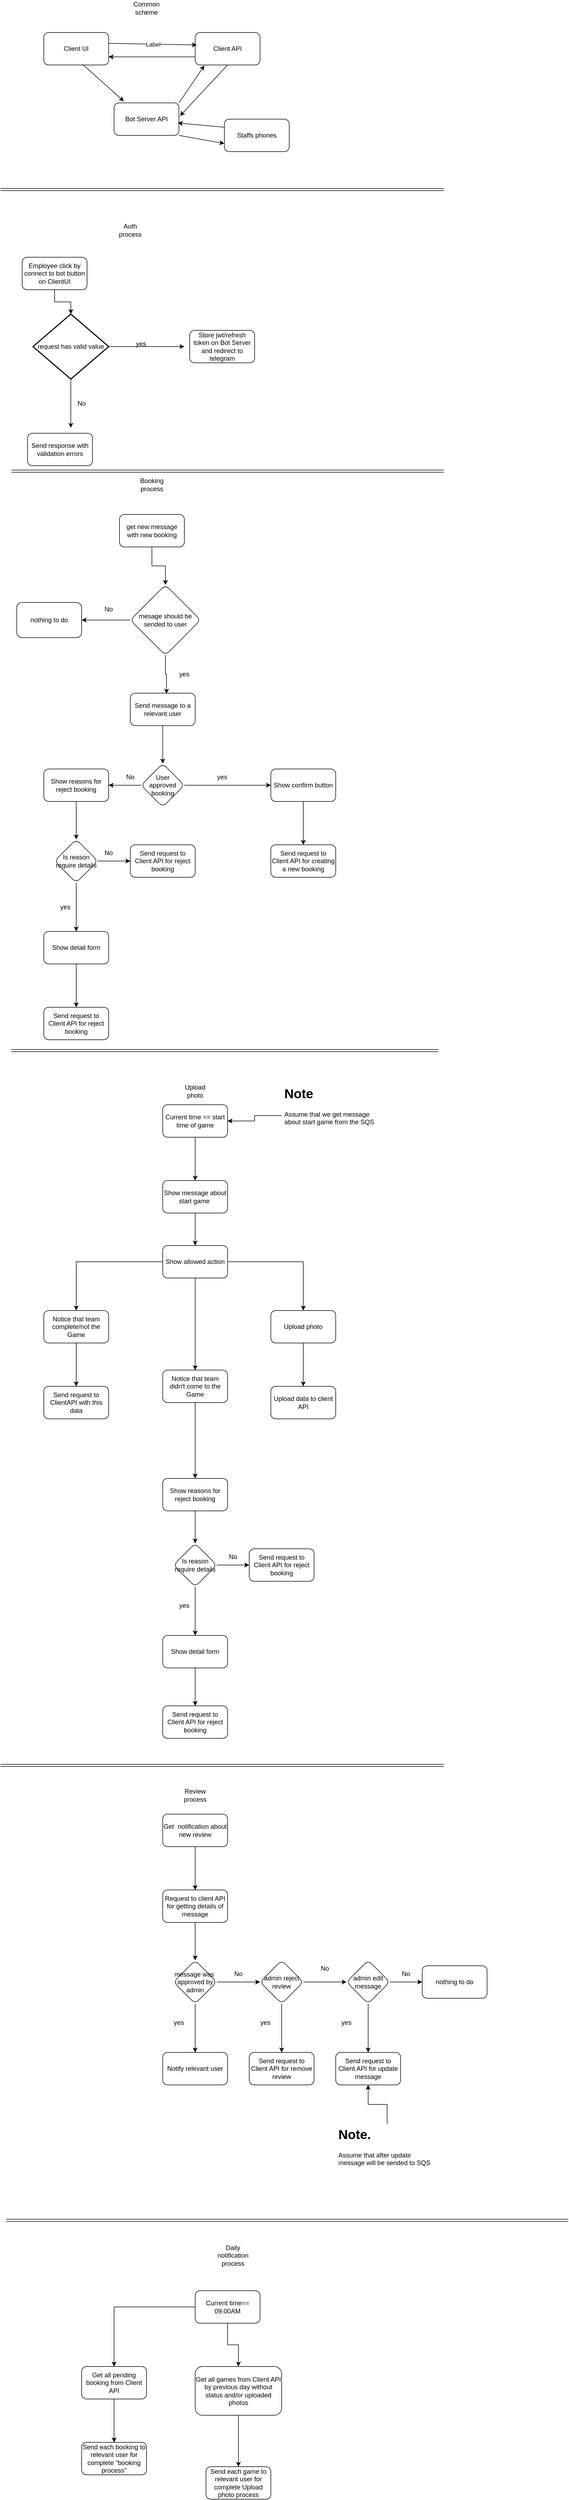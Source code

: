 <mxfile version="21.8.2" type="google">
  <diagram id="C5RBs43oDa-KdzZeNtuy" name="Page-1">
    <mxGraphModel grid="1" page="1" gridSize="10" guides="1" tooltips="1" connect="1" arrows="1" fold="1" pageScale="1" pageWidth="1169" pageHeight="827" math="0" shadow="0">
      <root>
        <mxCell id="WIyWlLk6GJQsqaUBKTNV-0" />
        <mxCell id="WIyWlLk6GJQsqaUBKTNV-1" parent="WIyWlLk6GJQsqaUBKTNV-0" />
        <mxCell id="FS3Y1KmTbafe_oAvJaHa-1" value="Client UI" style="rounded=1;whiteSpace=wrap;html=1;" vertex="1" parent="WIyWlLk6GJQsqaUBKTNV-1">
          <mxGeometry x="80" y="110" width="120" height="60" as="geometry" />
        </mxCell>
        <mxCell id="FS3Y1KmTbafe_oAvJaHa-2" value="Client API" style="rounded=1;whiteSpace=wrap;html=1;" vertex="1" parent="WIyWlLk6GJQsqaUBKTNV-1">
          <mxGeometry x="360" y="110" width="120" height="60" as="geometry" />
        </mxCell>
        <mxCell id="FS3Y1KmTbafe_oAvJaHa-3" value="Bot Server API" style="rounded=1;whiteSpace=wrap;html=1;" vertex="1" parent="WIyWlLk6GJQsqaUBKTNV-1">
          <mxGeometry x="210" y="240" width="120" height="60" as="geometry" />
        </mxCell>
        <mxCell id="FS3Y1KmTbafe_oAvJaHa-4" value="" style="endArrow=classic;html=1;rounded=0;entryX=0.025;entryY=0.383;entryDx=0;entryDy=0;entryPerimeter=0;" edge="1" parent="WIyWlLk6GJQsqaUBKTNV-1" target="FS3Y1KmTbafe_oAvJaHa-2">
          <mxGeometry relative="1" as="geometry">
            <mxPoint x="200" y="130" as="sourcePoint" />
            <mxPoint x="300" y="130" as="targetPoint" />
          </mxGeometry>
        </mxCell>
        <mxCell id="FS3Y1KmTbafe_oAvJaHa-5" value="Label" style="edgeLabel;resizable=0;html=1;align=center;verticalAlign=middle;" connectable="0" vertex="1" parent="FS3Y1KmTbafe_oAvJaHa-4">
          <mxGeometry relative="1" as="geometry" />
        </mxCell>
        <mxCell id="FS3Y1KmTbafe_oAvJaHa-6" value="" style="endArrow=classic;html=1;rounded=0;exitX=0;exitY=0.75;exitDx=0;exitDy=0;entryX=1;entryY=0.75;entryDx=0;entryDy=0;" edge="1" parent="WIyWlLk6GJQsqaUBKTNV-1" source="FS3Y1KmTbafe_oAvJaHa-2" target="FS3Y1KmTbafe_oAvJaHa-1">
          <mxGeometry width="50" height="50" relative="1" as="geometry">
            <mxPoint x="240" y="210" as="sourcePoint" />
            <mxPoint x="200" y="220" as="targetPoint" />
          </mxGeometry>
        </mxCell>
        <mxCell id="FS3Y1KmTbafe_oAvJaHa-7" value="" style="endArrow=classic;html=1;rounded=0;exitX=0.6;exitY=0.983;exitDx=0;exitDy=0;exitPerimeter=0;entryX=0.15;entryY=-0.05;entryDx=0;entryDy=0;entryPerimeter=0;" edge="1" parent="WIyWlLk6GJQsqaUBKTNV-1" source="FS3Y1KmTbafe_oAvJaHa-1" target="FS3Y1KmTbafe_oAvJaHa-3">
          <mxGeometry width="50" height="50" relative="1" as="geometry">
            <mxPoint x="100" y="270" as="sourcePoint" />
            <mxPoint x="150" y="220" as="targetPoint" />
          </mxGeometry>
        </mxCell>
        <mxCell id="FS3Y1KmTbafe_oAvJaHa-8" value="" style="endArrow=classic;html=1;rounded=0;exitX=1;exitY=0;exitDx=0;exitDy=0;entryX=0.142;entryY=1.017;entryDx=0;entryDy=0;entryPerimeter=0;" edge="1" parent="WIyWlLk6GJQsqaUBKTNV-1" source="FS3Y1KmTbafe_oAvJaHa-3" target="FS3Y1KmTbafe_oAvJaHa-2">
          <mxGeometry width="50" height="50" relative="1" as="geometry">
            <mxPoint x="390" y="460" as="sourcePoint" />
            <mxPoint x="440" y="410" as="targetPoint" />
          </mxGeometry>
        </mxCell>
        <mxCell id="FS3Y1KmTbafe_oAvJaHa-9" value="" style="endArrow=classic;html=1;rounded=0;exitX=0.5;exitY=1;exitDx=0;exitDy=0;entryX=1.017;entryY=0.4;entryDx=0;entryDy=0;entryPerimeter=0;" edge="1" parent="WIyWlLk6GJQsqaUBKTNV-1" source="FS3Y1KmTbafe_oAvJaHa-2" target="FS3Y1KmTbafe_oAvJaHa-3">
          <mxGeometry width="50" height="50" relative="1" as="geometry">
            <mxPoint x="360" y="460" as="sourcePoint" />
            <mxPoint x="410" y="410" as="targetPoint" />
          </mxGeometry>
        </mxCell>
        <mxCell id="FS3Y1KmTbafe_oAvJaHa-10" value="Staffs phones" style="rounded=1;whiteSpace=wrap;html=1;" vertex="1" parent="WIyWlLk6GJQsqaUBKTNV-1">
          <mxGeometry x="414" y="270" width="120" height="60" as="geometry" />
        </mxCell>
        <mxCell id="FS3Y1KmTbafe_oAvJaHa-11" value="" style="endArrow=classic;html=1;rounded=0;exitX=1;exitY=1;exitDx=0;exitDy=0;entryX=0;entryY=0.75;entryDx=0;entryDy=0;" edge="1" parent="WIyWlLk6GJQsqaUBKTNV-1" source="FS3Y1KmTbafe_oAvJaHa-3" target="FS3Y1KmTbafe_oAvJaHa-10">
          <mxGeometry width="50" height="50" relative="1" as="geometry">
            <mxPoint x="340" y="430" as="sourcePoint" />
            <mxPoint x="390" y="380" as="targetPoint" />
          </mxGeometry>
        </mxCell>
        <mxCell id="FS3Y1KmTbafe_oAvJaHa-12" value="" style="endArrow=classic;html=1;rounded=0;exitX=0;exitY=0.25;exitDx=0;exitDy=0;entryX=0.983;entryY=0.617;entryDx=0;entryDy=0;entryPerimeter=0;" edge="1" parent="WIyWlLk6GJQsqaUBKTNV-1" source="FS3Y1KmTbafe_oAvJaHa-10" target="FS3Y1KmTbafe_oAvJaHa-3">
          <mxGeometry width="50" height="50" relative="1" as="geometry">
            <mxPoint x="240" y="480" as="sourcePoint" />
            <mxPoint x="290" y="430" as="targetPoint" />
          </mxGeometry>
        </mxCell>
        <mxCell id="FS3Y1KmTbafe_oAvJaHa-13" value="Common scheme" style="text;html=1;strokeColor=none;fillColor=none;align=center;verticalAlign=middle;whiteSpace=wrap;rounded=0;" vertex="1" parent="WIyWlLk6GJQsqaUBKTNV-1">
          <mxGeometry x="240" y="50" width="60" height="30" as="geometry" />
        </mxCell>
        <mxCell id="FS3Y1KmTbafe_oAvJaHa-14" value="Auth process" style="text;html=1;strokeColor=none;fillColor=none;align=center;verticalAlign=middle;whiteSpace=wrap;rounded=0;" vertex="1" parent="WIyWlLk6GJQsqaUBKTNV-1">
          <mxGeometry x="210" y="460" width="60" height="30" as="geometry" />
        </mxCell>
        <mxCell id="FS3Y1KmTbafe_oAvJaHa-24" style="edgeStyle=orthogonalEdgeStyle;rounded=0;orthogonalLoop=1;jettySize=auto;html=1;" edge="1" parent="WIyWlLk6GJQsqaUBKTNV-1" source="FS3Y1KmTbafe_oAvJaHa-15" target="FS3Y1KmTbafe_oAvJaHa-17">
          <mxGeometry relative="1" as="geometry" />
        </mxCell>
        <mxCell id="FS3Y1KmTbafe_oAvJaHa-15" value="Employee click by connect to bot button on ClientUI" style="rounded=1;whiteSpace=wrap;html=1;" vertex="1" parent="WIyWlLk6GJQsqaUBKTNV-1">
          <mxGeometry x="40" y="525" width="120" height="60" as="geometry" />
        </mxCell>
        <mxCell id="FS3Y1KmTbafe_oAvJaHa-18" style="edgeStyle=orthogonalEdgeStyle;rounded=0;orthogonalLoop=1;jettySize=auto;html=1;" edge="1" parent="WIyWlLk6GJQsqaUBKTNV-1" source="FS3Y1KmTbafe_oAvJaHa-17">
          <mxGeometry relative="1" as="geometry">
            <mxPoint x="340" y="690" as="targetPoint" />
          </mxGeometry>
        </mxCell>
        <mxCell id="FS3Y1KmTbafe_oAvJaHa-19" style="edgeStyle=orthogonalEdgeStyle;rounded=0;orthogonalLoop=1;jettySize=auto;html=1;exitX=0.5;exitY=1;exitDx=0;exitDy=0;exitPerimeter=0;" edge="1" parent="WIyWlLk6GJQsqaUBKTNV-1" source="FS3Y1KmTbafe_oAvJaHa-17">
          <mxGeometry relative="1" as="geometry">
            <mxPoint x="130" y="840" as="targetPoint" />
          </mxGeometry>
        </mxCell>
        <mxCell id="FS3Y1KmTbafe_oAvJaHa-17" value="request has valid value" style="strokeWidth=2;html=1;shape=mxgraph.flowchart.decision;whiteSpace=wrap;" vertex="1" parent="WIyWlLk6GJQsqaUBKTNV-1">
          <mxGeometry x="60" y="630" width="140" height="120" as="geometry" />
        </mxCell>
        <mxCell id="FS3Y1KmTbafe_oAvJaHa-20" value="yes" style="text;html=1;strokeColor=none;fillColor=none;align=center;verticalAlign=middle;whiteSpace=wrap;rounded=0;" vertex="1" parent="WIyWlLk6GJQsqaUBKTNV-1">
          <mxGeometry x="230" y="670" width="60" height="30" as="geometry" />
        </mxCell>
        <mxCell id="FS3Y1KmTbafe_oAvJaHa-23" value="No" style="text;html=1;strokeColor=none;fillColor=none;align=center;verticalAlign=middle;whiteSpace=wrap;rounded=0;" vertex="1" parent="WIyWlLk6GJQsqaUBKTNV-1">
          <mxGeometry x="120" y="780" width="60" height="30" as="geometry" />
        </mxCell>
        <mxCell id="FS3Y1KmTbafe_oAvJaHa-25" value="Send response with validation errors" style="rounded=1;whiteSpace=wrap;html=1;" vertex="1" parent="WIyWlLk6GJQsqaUBKTNV-1">
          <mxGeometry x="50" y="850" width="120" height="60" as="geometry" />
        </mxCell>
        <mxCell id="FS3Y1KmTbafe_oAvJaHa-26" value="Store jwt/refresh token on Bot Server and redirect to telegram" style="rounded=1;whiteSpace=wrap;html=1;" vertex="1" parent="WIyWlLk6GJQsqaUBKTNV-1">
          <mxGeometry x="350" y="660" width="120" height="60" as="geometry" />
        </mxCell>
        <mxCell id="FS3Y1KmTbafe_oAvJaHa-27" value="Booking process" style="text;html=1;strokeColor=none;fillColor=none;align=center;verticalAlign=middle;whiteSpace=wrap;rounded=0;" vertex="1" parent="WIyWlLk6GJQsqaUBKTNV-1">
          <mxGeometry x="250" y="930" width="60" height="30" as="geometry" />
        </mxCell>
        <mxCell id="FS3Y1KmTbafe_oAvJaHa-30" value="" style="edgeStyle=orthogonalEdgeStyle;rounded=0;orthogonalLoop=1;jettySize=auto;html=1;" edge="1" parent="WIyWlLk6GJQsqaUBKTNV-1" source="FS3Y1KmTbafe_oAvJaHa-28" target="FS3Y1KmTbafe_oAvJaHa-29">
          <mxGeometry relative="1" as="geometry" />
        </mxCell>
        <mxCell id="FS3Y1KmTbafe_oAvJaHa-28" value="get new message with new booking" style="rounded=1;whiteSpace=wrap;html=1;" vertex="1" parent="WIyWlLk6GJQsqaUBKTNV-1">
          <mxGeometry x="220" y="1000" width="120" height="60" as="geometry" />
        </mxCell>
        <mxCell id="FS3Y1KmTbafe_oAvJaHa-31" style="edgeStyle=orthogonalEdgeStyle;rounded=0;orthogonalLoop=1;jettySize=auto;html=1;entryX=0.558;entryY=0.017;entryDx=0;entryDy=0;entryPerimeter=0;" edge="1" parent="WIyWlLk6GJQsqaUBKTNV-1" source="FS3Y1KmTbafe_oAvJaHa-29" target="FS3Y1KmTbafe_oAvJaHa-34">
          <mxGeometry relative="1" as="geometry">
            <mxPoint x="460" y="1195" as="targetPoint" />
          </mxGeometry>
        </mxCell>
        <mxCell id="FS3Y1KmTbafe_oAvJaHa-37" value="" style="edgeStyle=orthogonalEdgeStyle;rounded=0;orthogonalLoop=1;jettySize=auto;html=1;" edge="1" parent="WIyWlLk6GJQsqaUBKTNV-1" source="FS3Y1KmTbafe_oAvJaHa-29" target="FS3Y1KmTbafe_oAvJaHa-36">
          <mxGeometry relative="1" as="geometry" />
        </mxCell>
        <mxCell id="FS3Y1KmTbafe_oAvJaHa-29" value="mesage should be sended to user" style="rhombus;whiteSpace=wrap;html=1;rounded=1;" vertex="1" parent="WIyWlLk6GJQsqaUBKTNV-1">
          <mxGeometry x="240" y="1130" width="130" height="130" as="geometry" />
        </mxCell>
        <mxCell id="FS3Y1KmTbafe_oAvJaHa-40" value="" style="edgeStyle=orthogonalEdgeStyle;rounded=0;orthogonalLoop=1;jettySize=auto;html=1;" edge="1" parent="WIyWlLk6GJQsqaUBKTNV-1" source="FS3Y1KmTbafe_oAvJaHa-34" target="FS3Y1KmTbafe_oAvJaHa-39">
          <mxGeometry relative="1" as="geometry" />
        </mxCell>
        <mxCell id="FS3Y1KmTbafe_oAvJaHa-34" value="Send message to a relevant user" style="rounded=1;whiteSpace=wrap;html=1;" vertex="1" parent="WIyWlLk6GJQsqaUBKTNV-1">
          <mxGeometry x="240" y="1330" width="120" height="60" as="geometry" />
        </mxCell>
        <mxCell id="FS3Y1KmTbafe_oAvJaHa-35" value="yes" style="text;html=1;strokeColor=none;fillColor=none;align=center;verticalAlign=middle;whiteSpace=wrap;rounded=0;" vertex="1" parent="WIyWlLk6GJQsqaUBKTNV-1">
          <mxGeometry x="310" y="1280" width="60" height="30" as="geometry" />
        </mxCell>
        <mxCell id="FS3Y1KmTbafe_oAvJaHa-36" value="nothing to do" style="whiteSpace=wrap;html=1;rounded=1;" vertex="1" parent="WIyWlLk6GJQsqaUBKTNV-1">
          <mxGeometry x="30" y="1162.5" width="120" height="65" as="geometry" />
        </mxCell>
        <mxCell id="FS3Y1KmTbafe_oAvJaHa-38" value="No" style="text;html=1;strokeColor=none;fillColor=none;align=center;verticalAlign=middle;whiteSpace=wrap;rounded=0;" vertex="1" parent="WIyWlLk6GJQsqaUBKTNV-1">
          <mxGeometry x="170" y="1160" width="60" height="30" as="geometry" />
        </mxCell>
        <mxCell id="FS3Y1KmTbafe_oAvJaHa-42" value="" style="edgeStyle=orthogonalEdgeStyle;rounded=0;orthogonalLoop=1;jettySize=auto;html=1;" edge="1" parent="WIyWlLk6GJQsqaUBKTNV-1" source="FS3Y1KmTbafe_oAvJaHa-39" target="FS3Y1KmTbafe_oAvJaHa-41">
          <mxGeometry relative="1" as="geometry" />
        </mxCell>
        <mxCell id="FS3Y1KmTbafe_oAvJaHa-56" value="" style="edgeStyle=orthogonalEdgeStyle;rounded=0;orthogonalLoop=1;jettySize=auto;html=1;" edge="1" parent="WIyWlLk6GJQsqaUBKTNV-1" source="FS3Y1KmTbafe_oAvJaHa-39" target="FS3Y1KmTbafe_oAvJaHa-55">
          <mxGeometry relative="1" as="geometry" />
        </mxCell>
        <mxCell id="FS3Y1KmTbafe_oAvJaHa-39" value="User approved booking" style="rhombus;whiteSpace=wrap;html=1;rounded=1;" vertex="1" parent="WIyWlLk6GJQsqaUBKTNV-1">
          <mxGeometry x="260" y="1460" width="80" height="80" as="geometry" />
        </mxCell>
        <mxCell id="FS3Y1KmTbafe_oAvJaHa-46" value="" style="edgeStyle=orthogonalEdgeStyle;rounded=0;orthogonalLoop=1;jettySize=auto;html=1;" edge="1" parent="WIyWlLk6GJQsqaUBKTNV-1" source="FS3Y1KmTbafe_oAvJaHa-41" target="FS3Y1KmTbafe_oAvJaHa-45">
          <mxGeometry relative="1" as="geometry" />
        </mxCell>
        <mxCell id="FS3Y1KmTbafe_oAvJaHa-41" value="Show reasons for reject booking" style="whiteSpace=wrap;html=1;rounded=1;" vertex="1" parent="WIyWlLk6GJQsqaUBKTNV-1">
          <mxGeometry x="80" y="1470" width="120" height="60" as="geometry" />
        </mxCell>
        <mxCell id="FS3Y1KmTbafe_oAvJaHa-48" value="" style="edgeStyle=orthogonalEdgeStyle;rounded=0;orthogonalLoop=1;jettySize=auto;html=1;" edge="1" parent="WIyWlLk6GJQsqaUBKTNV-1" source="FS3Y1KmTbafe_oAvJaHa-45" target="FS3Y1KmTbafe_oAvJaHa-47">
          <mxGeometry relative="1" as="geometry" />
        </mxCell>
        <mxCell id="FS3Y1KmTbafe_oAvJaHa-51" value="" style="edgeStyle=orthogonalEdgeStyle;rounded=0;orthogonalLoop=1;jettySize=auto;html=1;" edge="1" parent="WIyWlLk6GJQsqaUBKTNV-1" source="FS3Y1KmTbafe_oAvJaHa-45" target="FS3Y1KmTbafe_oAvJaHa-50">
          <mxGeometry relative="1" as="geometry" />
        </mxCell>
        <mxCell id="FS3Y1KmTbafe_oAvJaHa-45" value="Is reason require details" style="rhombus;whiteSpace=wrap;html=1;rounded=1;" vertex="1" parent="WIyWlLk6GJQsqaUBKTNV-1">
          <mxGeometry x="100" y="1600" width="80" height="80" as="geometry" />
        </mxCell>
        <mxCell id="FS3Y1KmTbafe_oAvJaHa-47" value="Send request to Client API for reject booking" style="whiteSpace=wrap;html=1;rounded=1;" vertex="1" parent="WIyWlLk6GJQsqaUBKTNV-1">
          <mxGeometry x="240" y="1610" width="120" height="60" as="geometry" />
        </mxCell>
        <mxCell id="FS3Y1KmTbafe_oAvJaHa-49" value="No" style="text;html=1;strokeColor=none;fillColor=none;align=center;verticalAlign=middle;whiteSpace=wrap;rounded=0;" vertex="1" parent="WIyWlLk6GJQsqaUBKTNV-1">
          <mxGeometry x="170" y="1610" width="60" height="30" as="geometry" />
        </mxCell>
        <mxCell id="FS3Y1KmTbafe_oAvJaHa-53" value="" style="edgeStyle=orthogonalEdgeStyle;rounded=0;orthogonalLoop=1;jettySize=auto;html=1;" edge="1" parent="WIyWlLk6GJQsqaUBKTNV-1" source="FS3Y1KmTbafe_oAvJaHa-50" target="FS3Y1KmTbafe_oAvJaHa-52">
          <mxGeometry relative="1" as="geometry" />
        </mxCell>
        <mxCell id="FS3Y1KmTbafe_oAvJaHa-50" value="Show detail form" style="whiteSpace=wrap;html=1;rounded=1;" vertex="1" parent="WIyWlLk6GJQsqaUBKTNV-1">
          <mxGeometry x="80" y="1770" width="120" height="60" as="geometry" />
        </mxCell>
        <mxCell id="FS3Y1KmTbafe_oAvJaHa-52" value="Send request to Client API for reject booking" style="whiteSpace=wrap;html=1;rounded=1;" vertex="1" parent="WIyWlLk6GJQsqaUBKTNV-1">
          <mxGeometry x="80" y="1910" width="120" height="60" as="geometry" />
        </mxCell>
        <mxCell id="FS3Y1KmTbafe_oAvJaHa-54" value="No" style="text;html=1;strokeColor=none;fillColor=none;align=center;verticalAlign=middle;whiteSpace=wrap;rounded=0;" vertex="1" parent="WIyWlLk6GJQsqaUBKTNV-1">
          <mxGeometry x="210" y="1470" width="60" height="30" as="geometry" />
        </mxCell>
        <mxCell id="FS3Y1KmTbafe_oAvJaHa-59" value="" style="edgeStyle=orthogonalEdgeStyle;rounded=0;orthogonalLoop=1;jettySize=auto;html=1;" edge="1" parent="WIyWlLk6GJQsqaUBKTNV-1" source="FS3Y1KmTbafe_oAvJaHa-55" target="FS3Y1KmTbafe_oAvJaHa-58">
          <mxGeometry relative="1" as="geometry" />
        </mxCell>
        <mxCell id="FS3Y1KmTbafe_oAvJaHa-55" value="Show confirm button" style="whiteSpace=wrap;html=1;rounded=1;" vertex="1" parent="WIyWlLk6GJQsqaUBKTNV-1">
          <mxGeometry x="500" y="1470" width="120" height="60" as="geometry" />
        </mxCell>
        <mxCell id="FS3Y1KmTbafe_oAvJaHa-57" value="yes" style="text;html=1;strokeColor=none;fillColor=none;align=center;verticalAlign=middle;whiteSpace=wrap;rounded=0;" vertex="1" parent="WIyWlLk6GJQsqaUBKTNV-1">
          <mxGeometry x="380" y="1470" width="60" height="30" as="geometry" />
        </mxCell>
        <mxCell id="FS3Y1KmTbafe_oAvJaHa-58" value="Send request to Client API for creating a new booking" style="whiteSpace=wrap;html=1;rounded=1;" vertex="1" parent="WIyWlLk6GJQsqaUBKTNV-1">
          <mxGeometry x="500" y="1610" width="120" height="60" as="geometry" />
        </mxCell>
        <mxCell id="FS3Y1KmTbafe_oAvJaHa-60" value="Upload photo" style="text;html=1;strokeColor=none;fillColor=none;align=center;verticalAlign=middle;whiteSpace=wrap;rounded=0;" vertex="1" parent="WIyWlLk6GJQsqaUBKTNV-1">
          <mxGeometry x="330" y="2050" width="60" height="30" as="geometry" />
        </mxCell>
        <mxCell id="FS3Y1KmTbafe_oAvJaHa-61" value="" style="shape=link;html=1;rounded=0;" edge="1" parent="WIyWlLk6GJQsqaUBKTNV-1">
          <mxGeometry width="100" relative="1" as="geometry">
            <mxPoint x="20" y="1990" as="sourcePoint" />
            <mxPoint x="810" y="1990" as="targetPoint" />
          </mxGeometry>
        </mxCell>
        <mxCell id="FS3Y1KmTbafe_oAvJaHa-62" value="" style="shape=link;html=1;rounded=0;" edge="1" parent="WIyWlLk6GJQsqaUBKTNV-1">
          <mxGeometry width="100" relative="1" as="geometry">
            <mxPoint x="20" y="920" as="sourcePoint" />
            <mxPoint x="820" y="920" as="targetPoint" />
          </mxGeometry>
        </mxCell>
        <mxCell id="FS3Y1KmTbafe_oAvJaHa-63" value="" style="shape=link;html=1;rounded=0;" edge="1" parent="WIyWlLk6GJQsqaUBKTNV-1">
          <mxGeometry width="100" relative="1" as="geometry">
            <mxPoint y="400" as="sourcePoint" />
            <mxPoint x="820" y="400" as="targetPoint" />
          </mxGeometry>
        </mxCell>
        <mxCell id="FS3Y1KmTbafe_oAvJaHa-64" value="yes" style="text;html=1;strokeColor=none;fillColor=none;align=center;verticalAlign=middle;whiteSpace=wrap;rounded=0;" vertex="1" parent="WIyWlLk6GJQsqaUBKTNV-1">
          <mxGeometry x="90" y="1710" width="60" height="30" as="geometry" />
        </mxCell>
        <mxCell id="FS3Y1KmTbafe_oAvJaHa-67" value="" style="edgeStyle=orthogonalEdgeStyle;rounded=0;orthogonalLoop=1;jettySize=auto;html=1;" edge="1" parent="WIyWlLk6GJQsqaUBKTNV-1" source="FS3Y1KmTbafe_oAvJaHa-65" target="FS3Y1KmTbafe_oAvJaHa-66">
          <mxGeometry relative="1" as="geometry" />
        </mxCell>
        <mxCell id="FS3Y1KmTbafe_oAvJaHa-65" value="Current time == start time of game" style="rounded=1;whiteSpace=wrap;html=1;" vertex="1" parent="WIyWlLk6GJQsqaUBKTNV-1">
          <mxGeometry x="300" y="2090" width="120" height="60" as="geometry" />
        </mxCell>
        <mxCell id="FS3Y1KmTbafe_oAvJaHa-69" value="" style="edgeStyle=orthogonalEdgeStyle;rounded=0;orthogonalLoop=1;jettySize=auto;html=1;" edge="1" parent="WIyWlLk6GJQsqaUBKTNV-1" source="FS3Y1KmTbafe_oAvJaHa-66">
          <mxGeometry relative="1" as="geometry">
            <mxPoint x="360" y="2350" as="targetPoint" />
          </mxGeometry>
        </mxCell>
        <mxCell id="FS3Y1KmTbafe_oAvJaHa-66" value="Show message about start game&amp;nbsp;" style="whiteSpace=wrap;html=1;rounded=1;" vertex="1" parent="WIyWlLk6GJQsqaUBKTNV-1">
          <mxGeometry x="300" y="2230" width="120" height="60" as="geometry" />
        </mxCell>
        <mxCell id="FS3Y1KmTbafe_oAvJaHa-71" value="" style="edgeStyle=orthogonalEdgeStyle;rounded=0;orthogonalLoop=1;jettySize=auto;html=1;exitX=0.5;exitY=1;exitDx=0;exitDy=0;" edge="1" parent="WIyWlLk6GJQsqaUBKTNV-1" source="FS3Y1KmTbafe_oAvJaHa-88">
          <mxGeometry relative="1" as="geometry">
            <mxPoint x="354" y="2670" as="sourcePoint" />
            <mxPoint x="360" y="2780" as="targetPoint" />
          </mxGeometry>
        </mxCell>
        <mxCell id="FS3Y1KmTbafe_oAvJaHa-74" value="" style="edgeStyle=orthogonalEdgeStyle;rounded=0;orthogonalLoop=1;jettySize=auto;html=1;" edge="1" parent="WIyWlLk6GJQsqaUBKTNV-1" source="FS3Y1KmTbafe_oAvJaHa-75" target="FS3Y1KmTbafe_oAvJaHa-77">
          <mxGeometry relative="1" as="geometry" />
        </mxCell>
        <mxCell id="FS3Y1KmTbafe_oAvJaHa-75" value="Show reasons for reject booking" style="whiteSpace=wrap;html=1;rounded=1;" vertex="1" parent="WIyWlLk6GJQsqaUBKTNV-1">
          <mxGeometry x="300" y="2780" width="120" height="60" as="geometry" />
        </mxCell>
        <mxCell id="FS3Y1KmTbafe_oAvJaHa-76" value="" style="edgeStyle=orthogonalEdgeStyle;rounded=0;orthogonalLoop=1;jettySize=auto;html=1;" edge="1" parent="WIyWlLk6GJQsqaUBKTNV-1" source="FS3Y1KmTbafe_oAvJaHa-77" target="FS3Y1KmTbafe_oAvJaHa-79">
          <mxGeometry relative="1" as="geometry" />
        </mxCell>
        <mxCell id="FS3Y1KmTbafe_oAvJaHa-77" value="Is reason require details" style="rhombus;whiteSpace=wrap;html=1;rounded=1;" vertex="1" parent="WIyWlLk6GJQsqaUBKTNV-1">
          <mxGeometry x="320" y="2900" width="80" height="80" as="geometry" />
        </mxCell>
        <mxCell id="FS3Y1KmTbafe_oAvJaHa-78" value="" style="edgeStyle=orthogonalEdgeStyle;rounded=0;orthogonalLoop=1;jettySize=auto;html=1;" edge="1" parent="WIyWlLk6GJQsqaUBKTNV-1" source="FS3Y1KmTbafe_oAvJaHa-79" target="FS3Y1KmTbafe_oAvJaHa-80">
          <mxGeometry relative="1" as="geometry" />
        </mxCell>
        <mxCell id="FS3Y1KmTbafe_oAvJaHa-79" value="Show detail form" style="whiteSpace=wrap;html=1;rounded=1;" vertex="1" parent="WIyWlLk6GJQsqaUBKTNV-1">
          <mxGeometry x="300" y="3070" width="120" height="60" as="geometry" />
        </mxCell>
        <mxCell id="FS3Y1KmTbafe_oAvJaHa-80" value="Send request to Client API for reject booking" style="whiteSpace=wrap;html=1;rounded=1;" vertex="1" parent="WIyWlLk6GJQsqaUBKTNV-1">
          <mxGeometry x="300" y="3200" width="120" height="60" as="geometry" />
        </mxCell>
        <mxCell id="FS3Y1KmTbafe_oAvJaHa-81" value="yes" style="text;html=1;strokeColor=none;fillColor=none;align=center;verticalAlign=middle;whiteSpace=wrap;rounded=0;" vertex="1" parent="WIyWlLk6GJQsqaUBKTNV-1">
          <mxGeometry x="310" y="3000" width="60" height="30" as="geometry" />
        </mxCell>
        <mxCell id="FS3Y1KmTbafe_oAvJaHa-82" value="" style="edgeStyle=orthogonalEdgeStyle;rounded=0;orthogonalLoop=1;jettySize=auto;html=1;exitX=1;exitY=0.5;exitDx=0;exitDy=0;" edge="1" parent="WIyWlLk6GJQsqaUBKTNV-1" source="FS3Y1KmTbafe_oAvJaHa-77" target="FS3Y1KmTbafe_oAvJaHa-83">
          <mxGeometry relative="1" as="geometry">
            <mxPoint x="590" y="2680" as="sourcePoint" />
          </mxGeometry>
        </mxCell>
        <mxCell id="FS3Y1KmTbafe_oAvJaHa-83" value="Send request to Client API for reject booking" style="whiteSpace=wrap;html=1;rounded=1;" vertex="1" parent="WIyWlLk6GJQsqaUBKTNV-1">
          <mxGeometry x="460" y="2910" width="120" height="60" as="geometry" />
        </mxCell>
        <mxCell id="FS3Y1KmTbafe_oAvJaHa-90" style="edgeStyle=orthogonalEdgeStyle;rounded=0;orthogonalLoop=1;jettySize=auto;html=1;" edge="1" parent="WIyWlLk6GJQsqaUBKTNV-1" source="FS3Y1KmTbafe_oAvJaHa-85" target="FS3Y1KmTbafe_oAvJaHa-87">
          <mxGeometry relative="1" as="geometry" />
        </mxCell>
        <mxCell id="FS3Y1KmTbafe_oAvJaHa-91" style="edgeStyle=orthogonalEdgeStyle;rounded=0;orthogonalLoop=1;jettySize=auto;html=1;entryX=0.5;entryY=0;entryDx=0;entryDy=0;" edge="1" parent="WIyWlLk6GJQsqaUBKTNV-1" source="FS3Y1KmTbafe_oAvJaHa-85" target="FS3Y1KmTbafe_oAvJaHa-88">
          <mxGeometry relative="1" as="geometry" />
        </mxCell>
        <mxCell id="FS3Y1KmTbafe_oAvJaHa-92" style="edgeStyle=orthogonalEdgeStyle;rounded=0;orthogonalLoop=1;jettySize=auto;html=1;" edge="1" parent="WIyWlLk6GJQsqaUBKTNV-1" source="FS3Y1KmTbafe_oAvJaHa-85" target="FS3Y1KmTbafe_oAvJaHa-89">
          <mxGeometry relative="1" as="geometry" />
        </mxCell>
        <mxCell id="FS3Y1KmTbafe_oAvJaHa-85" value="Show allowed action" style="whiteSpace=wrap;html=1;rounded=1;" vertex="1" parent="WIyWlLk6GJQsqaUBKTNV-1">
          <mxGeometry x="300" y="2350" width="120" height="60" as="geometry" />
        </mxCell>
        <mxCell id="FS3Y1KmTbafe_oAvJaHa-95" value="" style="edgeStyle=orthogonalEdgeStyle;rounded=0;orthogonalLoop=1;jettySize=auto;html=1;" edge="1" parent="WIyWlLk6GJQsqaUBKTNV-1" source="FS3Y1KmTbafe_oAvJaHa-87" target="FS3Y1KmTbafe_oAvJaHa-94">
          <mxGeometry relative="1" as="geometry" />
        </mxCell>
        <mxCell id="FS3Y1KmTbafe_oAvJaHa-87" value="Notice that team complete/not the Game" style="rounded=1;whiteSpace=wrap;html=1;" vertex="1" parent="WIyWlLk6GJQsqaUBKTNV-1">
          <mxGeometry x="80" y="2470" width="120" height="60" as="geometry" />
        </mxCell>
        <mxCell id="FS3Y1KmTbafe_oAvJaHa-88" value="Notice that team didn&#39;t come to the Game" style="rounded=1;whiteSpace=wrap;html=1;" vertex="1" parent="WIyWlLk6GJQsqaUBKTNV-1">
          <mxGeometry x="300" y="2580" width="120" height="60" as="geometry" />
        </mxCell>
        <mxCell id="FS3Y1KmTbafe_oAvJaHa-97" value="" style="edgeStyle=orthogonalEdgeStyle;rounded=0;orthogonalLoop=1;jettySize=auto;html=1;" edge="1" parent="WIyWlLk6GJQsqaUBKTNV-1" source="FS3Y1KmTbafe_oAvJaHa-89" target="FS3Y1KmTbafe_oAvJaHa-96">
          <mxGeometry relative="1" as="geometry" />
        </mxCell>
        <mxCell id="FS3Y1KmTbafe_oAvJaHa-89" value="Upload photo" style="rounded=1;whiteSpace=wrap;html=1;" vertex="1" parent="WIyWlLk6GJQsqaUBKTNV-1">
          <mxGeometry x="500" y="2470" width="120" height="60" as="geometry" />
        </mxCell>
        <mxCell id="FS3Y1KmTbafe_oAvJaHa-93" value="No" style="text;html=1;strokeColor=none;fillColor=none;align=center;verticalAlign=middle;whiteSpace=wrap;rounded=0;" vertex="1" parent="WIyWlLk6GJQsqaUBKTNV-1">
          <mxGeometry x="400" y="2910" width="60" height="30" as="geometry" />
        </mxCell>
        <mxCell id="FS3Y1KmTbafe_oAvJaHa-94" value="Send request to ClientAPI with this data" style="whiteSpace=wrap;html=1;rounded=1;" vertex="1" parent="WIyWlLk6GJQsqaUBKTNV-1">
          <mxGeometry x="80" y="2610" width="120" height="60" as="geometry" />
        </mxCell>
        <mxCell id="FS3Y1KmTbafe_oAvJaHa-96" value="Upload data to client API" style="whiteSpace=wrap;html=1;rounded=1;" vertex="1" parent="WIyWlLk6GJQsqaUBKTNV-1">
          <mxGeometry x="500" y="2610" width="120" height="60" as="geometry" />
        </mxCell>
        <mxCell id="FS3Y1KmTbafe_oAvJaHa-98" value="" style="shape=link;html=1;rounded=0;" edge="1" parent="WIyWlLk6GJQsqaUBKTNV-1">
          <mxGeometry width="100" relative="1" as="geometry">
            <mxPoint y="3310" as="sourcePoint" />
            <mxPoint x="820" y="3310" as="targetPoint" />
          </mxGeometry>
        </mxCell>
        <mxCell id="FS3Y1KmTbafe_oAvJaHa-127" value="" style="edgeStyle=orthogonalEdgeStyle;rounded=0;orthogonalLoop=1;jettySize=auto;html=1;" edge="1" parent="WIyWlLk6GJQsqaUBKTNV-1" source="FS3Y1KmTbafe_oAvJaHa-99" target="FS3Y1KmTbafe_oAvJaHa-65">
          <mxGeometry relative="1" as="geometry" />
        </mxCell>
        <mxCell id="FS3Y1KmTbafe_oAvJaHa-99" value="&lt;h1&gt;Note&lt;/h1&gt;&lt;p&gt;Assume that we get message about start game from the SQS&lt;/p&gt;" style="text;html=1;strokeColor=none;fillColor=none;spacing=5;spacingTop=-20;whiteSpace=wrap;overflow=hidden;rounded=0;" vertex="1" parent="WIyWlLk6GJQsqaUBKTNV-1">
          <mxGeometry x="520" y="2050" width="190" height="120" as="geometry" />
        </mxCell>
        <mxCell id="FS3Y1KmTbafe_oAvJaHa-100" value="Review process" style="text;html=1;strokeColor=none;fillColor=none;align=center;verticalAlign=middle;whiteSpace=wrap;rounded=0;" vertex="1" parent="WIyWlLk6GJQsqaUBKTNV-1">
          <mxGeometry x="330" y="3350" width="60" height="30" as="geometry" />
        </mxCell>
        <mxCell id="FS3Y1KmTbafe_oAvJaHa-103" value="" style="edgeStyle=orthogonalEdgeStyle;rounded=0;orthogonalLoop=1;jettySize=auto;html=1;" edge="1" parent="WIyWlLk6GJQsqaUBKTNV-1" source="FS3Y1KmTbafe_oAvJaHa-101" target="FS3Y1KmTbafe_oAvJaHa-102">
          <mxGeometry relative="1" as="geometry" />
        </mxCell>
        <mxCell id="FS3Y1KmTbafe_oAvJaHa-101" value="Get&amp;nbsp; notification about new review" style="rounded=1;whiteSpace=wrap;html=1;" vertex="1" parent="WIyWlLk6GJQsqaUBKTNV-1">
          <mxGeometry x="300" y="3400" width="120" height="60" as="geometry" />
        </mxCell>
        <mxCell id="FS3Y1KmTbafe_oAvJaHa-105" value="" style="edgeStyle=orthogonalEdgeStyle;rounded=0;orthogonalLoop=1;jettySize=auto;html=1;" edge="1" parent="WIyWlLk6GJQsqaUBKTNV-1" source="FS3Y1KmTbafe_oAvJaHa-102" target="FS3Y1KmTbafe_oAvJaHa-104">
          <mxGeometry relative="1" as="geometry" />
        </mxCell>
        <mxCell id="FS3Y1KmTbafe_oAvJaHa-102" value="Request to client API for getting details of message" style="rounded=1;whiteSpace=wrap;html=1;" vertex="1" parent="WIyWlLk6GJQsqaUBKTNV-1">
          <mxGeometry x="300" y="3540" width="120" height="60" as="geometry" />
        </mxCell>
        <mxCell id="FS3Y1KmTbafe_oAvJaHa-107" value="" style="edgeStyle=orthogonalEdgeStyle;rounded=0;orthogonalLoop=1;jettySize=auto;html=1;" edge="1" parent="WIyWlLk6GJQsqaUBKTNV-1" source="FS3Y1KmTbafe_oAvJaHa-104" target="FS3Y1KmTbafe_oAvJaHa-106">
          <mxGeometry relative="1" as="geometry" />
        </mxCell>
        <mxCell id="FS3Y1KmTbafe_oAvJaHa-110" value="" style="edgeStyle=orthogonalEdgeStyle;rounded=0;orthogonalLoop=1;jettySize=auto;html=1;" edge="1" parent="WIyWlLk6GJQsqaUBKTNV-1" source="FS3Y1KmTbafe_oAvJaHa-104" target="FS3Y1KmTbafe_oAvJaHa-109">
          <mxGeometry relative="1" as="geometry" />
        </mxCell>
        <mxCell id="FS3Y1KmTbafe_oAvJaHa-104" value="message was&amp;nbsp; approved by admin" style="rhombus;whiteSpace=wrap;html=1;rounded=1;" vertex="1" parent="WIyWlLk6GJQsqaUBKTNV-1">
          <mxGeometry x="320" y="3670" width="80" height="80" as="geometry" />
        </mxCell>
        <mxCell id="FS3Y1KmTbafe_oAvJaHa-106" value="Notify relevant user" style="rounded=1;whiteSpace=wrap;html=1;" vertex="1" parent="WIyWlLk6GJQsqaUBKTNV-1">
          <mxGeometry x="300" y="3840" width="120" height="60" as="geometry" />
        </mxCell>
        <mxCell id="FS3Y1KmTbafe_oAvJaHa-108" value="yes" style="text;html=1;strokeColor=none;fillColor=none;align=center;verticalAlign=middle;whiteSpace=wrap;rounded=0;" vertex="1" parent="WIyWlLk6GJQsqaUBKTNV-1">
          <mxGeometry x="300" y="3770" width="60" height="30" as="geometry" />
        </mxCell>
        <mxCell id="FS3Y1KmTbafe_oAvJaHa-116" value="" style="edgeStyle=orthogonalEdgeStyle;rounded=0;orthogonalLoop=1;jettySize=auto;html=1;" edge="1" parent="WIyWlLk6GJQsqaUBKTNV-1" source="FS3Y1KmTbafe_oAvJaHa-109" target="FS3Y1KmTbafe_oAvJaHa-115">
          <mxGeometry relative="1" as="geometry" />
        </mxCell>
        <mxCell id="FS3Y1KmTbafe_oAvJaHa-118" value="" style="edgeStyle=orthogonalEdgeStyle;rounded=0;orthogonalLoop=1;jettySize=auto;html=1;" edge="1" parent="WIyWlLk6GJQsqaUBKTNV-1" source="FS3Y1KmTbafe_oAvJaHa-109" target="FS3Y1KmTbafe_oAvJaHa-117">
          <mxGeometry relative="1" as="geometry" />
        </mxCell>
        <mxCell id="FS3Y1KmTbafe_oAvJaHa-109" value="admin reject review" style="rhombus;whiteSpace=wrap;html=1;rounded=1;" vertex="1" parent="WIyWlLk6GJQsqaUBKTNV-1">
          <mxGeometry x="480" y="3670" width="80" height="80" as="geometry" />
        </mxCell>
        <mxCell id="FS3Y1KmTbafe_oAvJaHa-113" value="No" style="text;html=1;strokeColor=none;fillColor=none;align=center;verticalAlign=middle;whiteSpace=wrap;rounded=0;" vertex="1" parent="WIyWlLk6GJQsqaUBKTNV-1">
          <mxGeometry x="410" y="3680" width="60" height="30" as="geometry" />
        </mxCell>
        <mxCell id="FS3Y1KmTbafe_oAvJaHa-114" value="No" style="text;html=1;strokeColor=none;fillColor=none;align=center;verticalAlign=middle;whiteSpace=wrap;rounded=0;" vertex="1" parent="WIyWlLk6GJQsqaUBKTNV-1">
          <mxGeometry x="570" y="3670" width="60" height="30" as="geometry" />
        </mxCell>
        <mxCell id="FS3Y1KmTbafe_oAvJaHa-121" value="" style="edgeStyle=orthogonalEdgeStyle;rounded=0;orthogonalLoop=1;jettySize=auto;html=1;" edge="1" parent="WIyWlLk6GJQsqaUBKTNV-1" source="FS3Y1KmTbafe_oAvJaHa-115" target="FS3Y1KmTbafe_oAvJaHa-120">
          <mxGeometry relative="1" as="geometry" />
        </mxCell>
        <mxCell id="FS3Y1KmTbafe_oAvJaHa-124" value="" style="edgeStyle=orthogonalEdgeStyle;rounded=0;orthogonalLoop=1;jettySize=auto;html=1;" edge="1" parent="WIyWlLk6GJQsqaUBKTNV-1" source="FS3Y1KmTbafe_oAvJaHa-115" target="FS3Y1KmTbafe_oAvJaHa-123">
          <mxGeometry relative="1" as="geometry" />
        </mxCell>
        <mxCell id="FS3Y1KmTbafe_oAvJaHa-115" value="admin edit message" style="rhombus;whiteSpace=wrap;html=1;rounded=1;" vertex="1" parent="WIyWlLk6GJQsqaUBKTNV-1">
          <mxGeometry x="640" y="3670" width="80" height="80" as="geometry" />
        </mxCell>
        <mxCell id="FS3Y1KmTbafe_oAvJaHa-117" value="Send request to Client API for remove review" style="whiteSpace=wrap;html=1;rounded=1;" vertex="1" parent="WIyWlLk6GJQsqaUBKTNV-1">
          <mxGeometry x="460" y="3840" width="120" height="60" as="geometry" />
        </mxCell>
        <mxCell id="FS3Y1KmTbafe_oAvJaHa-119" value="yes" style="text;html=1;strokeColor=none;fillColor=none;align=center;verticalAlign=middle;whiteSpace=wrap;rounded=0;" vertex="1" parent="WIyWlLk6GJQsqaUBKTNV-1">
          <mxGeometry x="460" y="3770" width="60" height="30" as="geometry" />
        </mxCell>
        <mxCell id="FS3Y1KmTbafe_oAvJaHa-120" value="nothing to do" style="whiteSpace=wrap;html=1;rounded=1;" vertex="1" parent="WIyWlLk6GJQsqaUBKTNV-1">
          <mxGeometry x="780" y="3680" width="120" height="60" as="geometry" />
        </mxCell>
        <mxCell id="FS3Y1KmTbafe_oAvJaHa-122" value="No" style="text;html=1;strokeColor=none;fillColor=none;align=center;verticalAlign=middle;whiteSpace=wrap;rounded=0;" vertex="1" parent="WIyWlLk6GJQsqaUBKTNV-1">
          <mxGeometry x="720" y="3680" width="60" height="30" as="geometry" />
        </mxCell>
        <mxCell id="FS3Y1KmTbafe_oAvJaHa-123" value="Send request to Client API for update message" style="whiteSpace=wrap;html=1;rounded=1;" vertex="1" parent="WIyWlLk6GJQsqaUBKTNV-1">
          <mxGeometry x="620" y="3840" width="120" height="60" as="geometry" />
        </mxCell>
        <mxCell id="FS3Y1KmTbafe_oAvJaHa-128" style="edgeStyle=orthogonalEdgeStyle;rounded=0;orthogonalLoop=1;jettySize=auto;html=1;entryX=0.5;entryY=1;entryDx=0;entryDy=0;" edge="1" parent="WIyWlLk6GJQsqaUBKTNV-1" source="FS3Y1KmTbafe_oAvJaHa-125" target="FS3Y1KmTbafe_oAvJaHa-123">
          <mxGeometry relative="1" as="geometry" />
        </mxCell>
        <mxCell id="FS3Y1KmTbafe_oAvJaHa-125" value="&lt;h1&gt;Note.&lt;/h1&gt;&lt;div&gt;Assume that after update message will be sended to SQS&lt;/div&gt;" style="text;html=1;strokeColor=none;fillColor=none;spacing=5;spacingTop=-20;whiteSpace=wrap;overflow=hidden;rounded=0;" vertex="1" parent="WIyWlLk6GJQsqaUBKTNV-1">
          <mxGeometry x="620" y="3972" width="190" height="120" as="geometry" />
        </mxCell>
        <mxCell id="FS3Y1KmTbafe_oAvJaHa-126" value="yes" style="text;html=1;strokeColor=none;fillColor=none;align=center;verticalAlign=middle;whiteSpace=wrap;rounded=0;" vertex="1" parent="WIyWlLk6GJQsqaUBKTNV-1">
          <mxGeometry x="610" y="3770" width="60" height="30" as="geometry" />
        </mxCell>
        <mxCell id="FS3Y1KmTbafe_oAvJaHa-129" value="" style="shape=link;html=1;rounded=0;" edge="1" parent="WIyWlLk6GJQsqaUBKTNV-1">
          <mxGeometry width="100" relative="1" as="geometry">
            <mxPoint x="10" y="4150" as="sourcePoint" />
            <mxPoint x="1050" y="4150" as="targetPoint" />
          </mxGeometry>
        </mxCell>
        <mxCell id="KvrGw_YJHvzCHlGedBij-0" value="Daily notification process" style="text;html=1;strokeColor=none;fillColor=none;align=center;verticalAlign=middle;whiteSpace=wrap;rounded=0;" vertex="1" parent="WIyWlLk6GJQsqaUBKTNV-1">
          <mxGeometry x="400" y="4200" width="60" height="30" as="geometry" />
        </mxCell>
        <mxCell id="KvrGw_YJHvzCHlGedBij-3" value="" style="edgeStyle=orthogonalEdgeStyle;rounded=0;orthogonalLoop=1;jettySize=auto;html=1;" edge="1" parent="WIyWlLk6GJQsqaUBKTNV-1" source="KvrGw_YJHvzCHlGedBij-1" target="KvrGw_YJHvzCHlGedBij-2">
          <mxGeometry relative="1" as="geometry" />
        </mxCell>
        <mxCell id="KvrGw_YJHvzCHlGedBij-5" value="" style="edgeStyle=orthogonalEdgeStyle;rounded=0;orthogonalLoop=1;jettySize=auto;html=1;" edge="1" parent="WIyWlLk6GJQsqaUBKTNV-1" source="KvrGw_YJHvzCHlGedBij-1" target="KvrGw_YJHvzCHlGedBij-4">
          <mxGeometry relative="1" as="geometry" />
        </mxCell>
        <mxCell id="KvrGw_YJHvzCHlGedBij-1" value="Current time== 09.00AM" style="rounded=1;whiteSpace=wrap;html=1;" vertex="1" parent="WIyWlLk6GJQsqaUBKTNV-1">
          <mxGeometry x="360" y="4280" width="120" height="60" as="geometry" />
        </mxCell>
        <mxCell id="KvrGw_YJHvzCHlGedBij-7" value="" style="edgeStyle=orthogonalEdgeStyle;rounded=0;orthogonalLoop=1;jettySize=auto;html=1;" edge="1" parent="WIyWlLk6GJQsqaUBKTNV-1" source="KvrGw_YJHvzCHlGedBij-2" target="KvrGw_YJHvzCHlGedBij-6">
          <mxGeometry relative="1" as="geometry" />
        </mxCell>
        <mxCell id="KvrGw_YJHvzCHlGedBij-2" value="Get all pending booking from Client API" style="whiteSpace=wrap;html=1;rounded=1;" vertex="1" parent="WIyWlLk6GJQsqaUBKTNV-1">
          <mxGeometry x="150" y="4420" width="120" height="60" as="geometry" />
        </mxCell>
        <mxCell id="KvrGw_YJHvzCHlGedBij-9" value="" style="edgeStyle=orthogonalEdgeStyle;rounded=0;orthogonalLoop=1;jettySize=auto;html=1;" edge="1" parent="WIyWlLk6GJQsqaUBKTNV-1" source="KvrGw_YJHvzCHlGedBij-4" target="KvrGw_YJHvzCHlGedBij-8">
          <mxGeometry relative="1" as="geometry" />
        </mxCell>
        <mxCell id="KvrGw_YJHvzCHlGedBij-4" value="Get all games from Client API by previous day without status and/or uploaded photos" style="rounded=1;whiteSpace=wrap;html=1;" vertex="1" parent="WIyWlLk6GJQsqaUBKTNV-1">
          <mxGeometry x="360" y="4420" width="160" height="90" as="geometry" />
        </mxCell>
        <mxCell id="KvrGw_YJHvzCHlGedBij-6" value="Send each booking to relevant user for complete &quot;booking process&quot;" style="whiteSpace=wrap;html=1;rounded=1;" vertex="1" parent="WIyWlLk6GJQsqaUBKTNV-1">
          <mxGeometry x="150" y="4560" width="120" height="60" as="geometry" />
        </mxCell>
        <mxCell id="KvrGw_YJHvzCHlGedBij-8" value="Send each game to relevant user for complete Upload photo process" style="whiteSpace=wrap;html=1;rounded=1;" vertex="1" parent="WIyWlLk6GJQsqaUBKTNV-1">
          <mxGeometry x="380" y="4605" width="120" height="60" as="geometry" />
        </mxCell>
      </root>
    </mxGraphModel>
  </diagram>
</mxfile>
